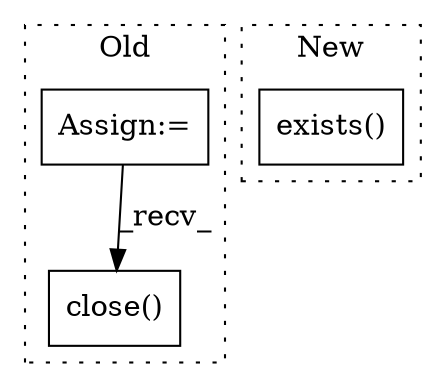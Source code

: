 digraph G {
subgraph cluster0 {
1 [label="close()" a="75" s="6553" l="20" shape="box"];
3 [label="Assign:=" a="68" s="5622" l="3" shape="box"];
label = "Old";
style="dotted";
}
subgraph cluster1 {
2 [label="exists()" a="75" s="5320" l="21" shape="box"];
label = "New";
style="dotted";
}
3 -> 1 [label="_recv_"];
}